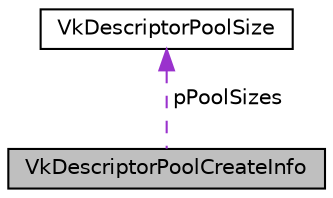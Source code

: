 digraph "VkDescriptorPoolCreateInfo"
{
 // LATEX_PDF_SIZE
  edge [fontname="Helvetica",fontsize="10",labelfontname="Helvetica",labelfontsize="10"];
  node [fontname="Helvetica",fontsize="10",shape=record];
  Node1 [label="VkDescriptorPoolCreateInfo",height=0.2,width=0.4,color="black", fillcolor="grey75", style="filled", fontcolor="black",tooltip=" "];
  Node2 -> Node1 [dir="back",color="darkorchid3",fontsize="10",style="dashed",label=" pPoolSizes" ,fontname="Helvetica"];
  Node2 [label="VkDescriptorPoolSize",height=0.2,width=0.4,color="black", fillcolor="white", style="filled",URL="$structVkDescriptorPoolSize.html",tooltip=" "];
}
